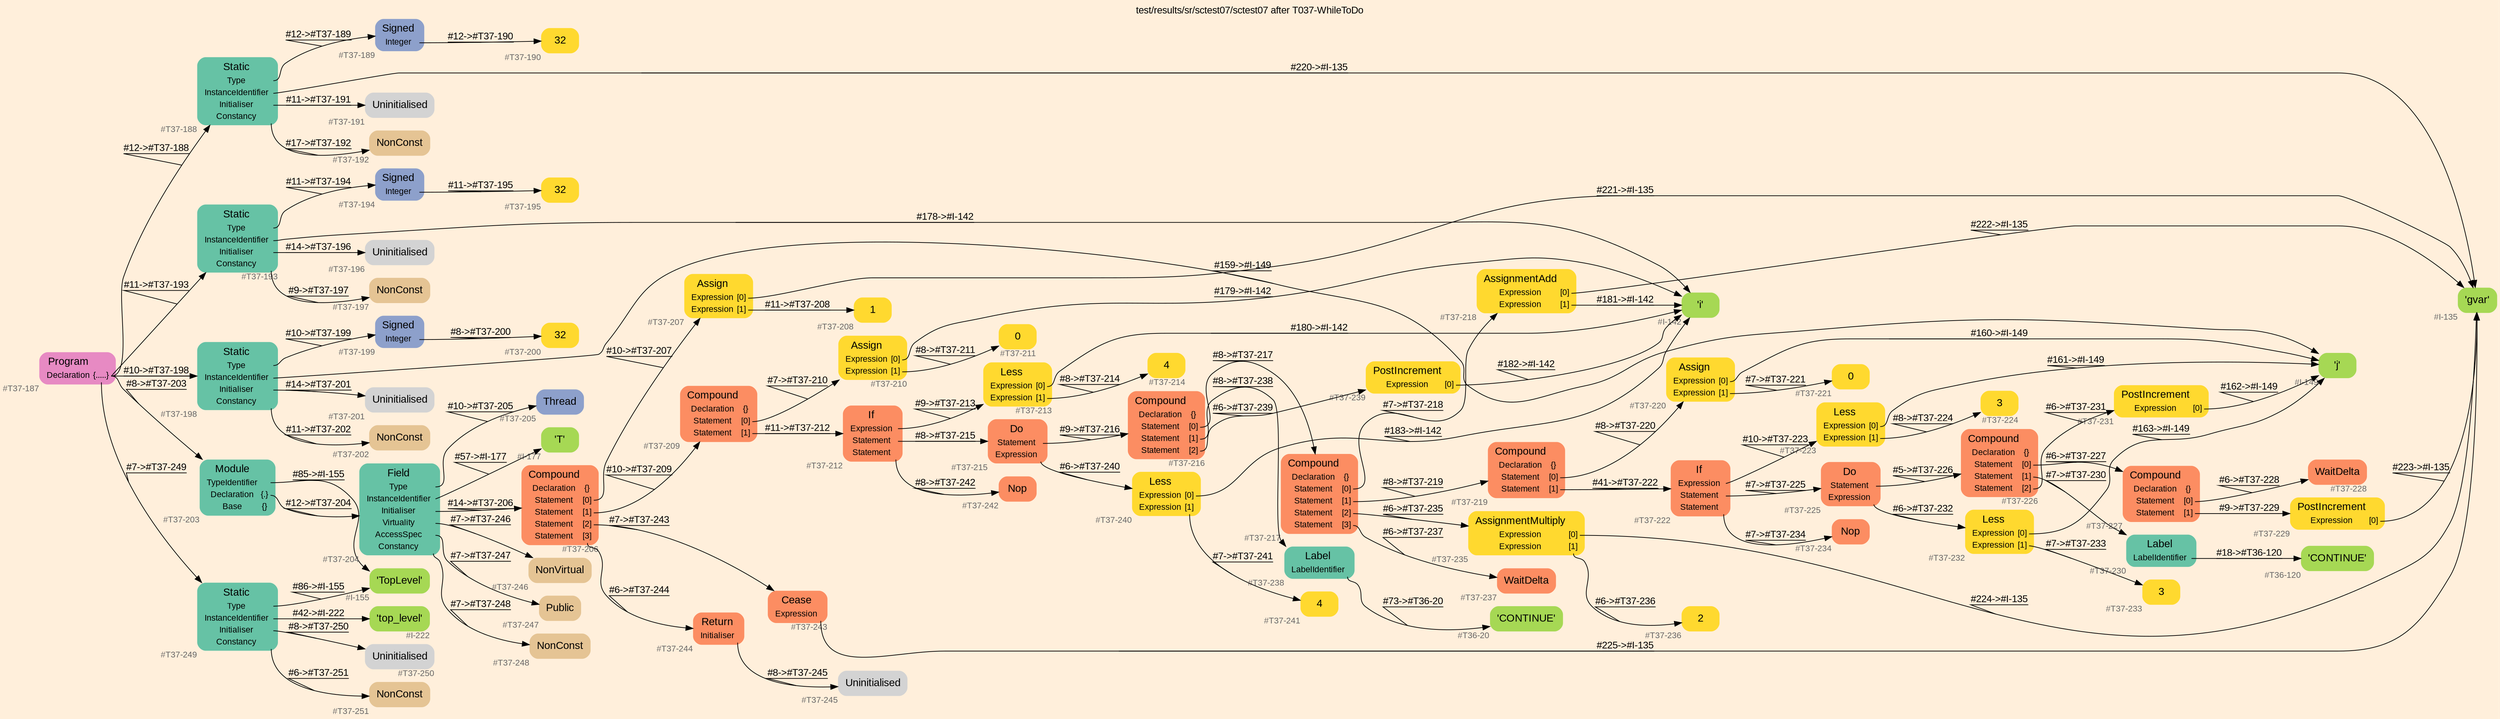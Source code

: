 digraph "test/results/sr/sctest07/sctest07 after T037-WhileToDo" {
label = "test/results/sr/sctest07/sctest07 after T037-WhileToDo"
labelloc = t
graph [
    rankdir = "LR"
    ranksep = 0.3
    bgcolor = antiquewhite1
    color = black
    fontcolor = black
    fontname = "Arial"
];
node [
    fontname = "Arial"
];
edge [
    fontname = "Arial"
];

// -------------------- node figure --------------------
// -------- block #T37-187 ----------
"#T37-187" [
    fillcolor = "/set28/4"
    xlabel = "#T37-187"
    fontsize = "12"
    fontcolor = grey40
    shape = "plaintext"
    label = <<TABLE BORDER="0" CELLBORDER="0" CELLSPACING="0">
     <TR><TD><FONT COLOR="black" POINT-SIZE="15">Program</FONT></TD></TR>
     <TR><TD><FONT COLOR="black" POINT-SIZE="12">Declaration</FONT></TD><TD PORT="port0"><FONT COLOR="black" POINT-SIZE="12">{.....}</FONT></TD></TR>
    </TABLE>>
    style = "rounded,filled"
];

// -------- block #T37-188 ----------
"#T37-188" [
    fillcolor = "/set28/1"
    xlabel = "#T37-188"
    fontsize = "12"
    fontcolor = grey40
    shape = "plaintext"
    label = <<TABLE BORDER="0" CELLBORDER="0" CELLSPACING="0">
     <TR><TD><FONT COLOR="black" POINT-SIZE="15">Static</FONT></TD></TR>
     <TR><TD><FONT COLOR="black" POINT-SIZE="12">Type</FONT></TD><TD PORT="port0"></TD></TR>
     <TR><TD><FONT COLOR="black" POINT-SIZE="12">InstanceIdentifier</FONT></TD><TD PORT="port1"></TD></TR>
     <TR><TD><FONT COLOR="black" POINT-SIZE="12">Initialiser</FONT></TD><TD PORT="port2"></TD></TR>
     <TR><TD><FONT COLOR="black" POINT-SIZE="12">Constancy</FONT></TD><TD PORT="port3"></TD></TR>
    </TABLE>>
    style = "rounded,filled"
];

// -------- block #T37-189 ----------
"#T37-189" [
    fillcolor = "/set28/3"
    xlabel = "#T37-189"
    fontsize = "12"
    fontcolor = grey40
    shape = "plaintext"
    label = <<TABLE BORDER="0" CELLBORDER="0" CELLSPACING="0">
     <TR><TD><FONT COLOR="black" POINT-SIZE="15">Signed</FONT></TD></TR>
     <TR><TD><FONT COLOR="black" POINT-SIZE="12">Integer</FONT></TD><TD PORT="port0"></TD></TR>
    </TABLE>>
    style = "rounded,filled"
];

// -------- block #T37-190 ----------
"#T37-190" [
    fillcolor = "/set28/6"
    xlabel = "#T37-190"
    fontsize = "12"
    fontcolor = grey40
    shape = "plaintext"
    label = <<TABLE BORDER="0" CELLBORDER="0" CELLSPACING="0">
     <TR><TD><FONT COLOR="black" POINT-SIZE="15">32</FONT></TD></TR>
    </TABLE>>
    style = "rounded,filled"
];

// -------- block #I-135 ----------
"#I-135" [
    fillcolor = "/set28/5"
    xlabel = "#I-135"
    fontsize = "12"
    fontcolor = grey40
    shape = "plaintext"
    label = <<TABLE BORDER="0" CELLBORDER="0" CELLSPACING="0">
     <TR><TD><FONT COLOR="black" POINT-SIZE="15">'gvar'</FONT></TD></TR>
    </TABLE>>
    style = "rounded,filled"
];

// -------- block #T37-191 ----------
"#T37-191" [
    xlabel = "#T37-191"
    fontsize = "12"
    fontcolor = grey40
    shape = "plaintext"
    label = <<TABLE BORDER="0" CELLBORDER="0" CELLSPACING="0">
     <TR><TD><FONT COLOR="black" POINT-SIZE="15">Uninitialised</FONT></TD></TR>
    </TABLE>>
    style = "rounded,filled"
];

// -------- block #T37-192 ----------
"#T37-192" [
    fillcolor = "/set28/7"
    xlabel = "#T37-192"
    fontsize = "12"
    fontcolor = grey40
    shape = "plaintext"
    label = <<TABLE BORDER="0" CELLBORDER="0" CELLSPACING="0">
     <TR><TD><FONT COLOR="black" POINT-SIZE="15">NonConst</FONT></TD></TR>
    </TABLE>>
    style = "rounded,filled"
];

// -------- block #T37-193 ----------
"#T37-193" [
    fillcolor = "/set28/1"
    xlabel = "#T37-193"
    fontsize = "12"
    fontcolor = grey40
    shape = "plaintext"
    label = <<TABLE BORDER="0" CELLBORDER="0" CELLSPACING="0">
     <TR><TD><FONT COLOR="black" POINT-SIZE="15">Static</FONT></TD></TR>
     <TR><TD><FONT COLOR="black" POINT-SIZE="12">Type</FONT></TD><TD PORT="port0"></TD></TR>
     <TR><TD><FONT COLOR="black" POINT-SIZE="12">InstanceIdentifier</FONT></TD><TD PORT="port1"></TD></TR>
     <TR><TD><FONT COLOR="black" POINT-SIZE="12">Initialiser</FONT></TD><TD PORT="port2"></TD></TR>
     <TR><TD><FONT COLOR="black" POINT-SIZE="12">Constancy</FONT></TD><TD PORT="port3"></TD></TR>
    </TABLE>>
    style = "rounded,filled"
];

// -------- block #T37-194 ----------
"#T37-194" [
    fillcolor = "/set28/3"
    xlabel = "#T37-194"
    fontsize = "12"
    fontcolor = grey40
    shape = "plaintext"
    label = <<TABLE BORDER="0" CELLBORDER="0" CELLSPACING="0">
     <TR><TD><FONT COLOR="black" POINT-SIZE="15">Signed</FONT></TD></TR>
     <TR><TD><FONT COLOR="black" POINT-SIZE="12">Integer</FONT></TD><TD PORT="port0"></TD></TR>
    </TABLE>>
    style = "rounded,filled"
];

// -------- block #T37-195 ----------
"#T37-195" [
    fillcolor = "/set28/6"
    xlabel = "#T37-195"
    fontsize = "12"
    fontcolor = grey40
    shape = "plaintext"
    label = <<TABLE BORDER="0" CELLBORDER="0" CELLSPACING="0">
     <TR><TD><FONT COLOR="black" POINT-SIZE="15">32</FONT></TD></TR>
    </TABLE>>
    style = "rounded,filled"
];

// -------- block #I-142 ----------
"#I-142" [
    fillcolor = "/set28/5"
    xlabel = "#I-142"
    fontsize = "12"
    fontcolor = grey40
    shape = "plaintext"
    label = <<TABLE BORDER="0" CELLBORDER="0" CELLSPACING="0">
     <TR><TD><FONT COLOR="black" POINT-SIZE="15">'i'</FONT></TD></TR>
    </TABLE>>
    style = "rounded,filled"
];

// -------- block #T37-196 ----------
"#T37-196" [
    xlabel = "#T37-196"
    fontsize = "12"
    fontcolor = grey40
    shape = "plaintext"
    label = <<TABLE BORDER="0" CELLBORDER="0" CELLSPACING="0">
     <TR><TD><FONT COLOR="black" POINT-SIZE="15">Uninitialised</FONT></TD></TR>
    </TABLE>>
    style = "rounded,filled"
];

// -------- block #T37-197 ----------
"#T37-197" [
    fillcolor = "/set28/7"
    xlabel = "#T37-197"
    fontsize = "12"
    fontcolor = grey40
    shape = "plaintext"
    label = <<TABLE BORDER="0" CELLBORDER="0" CELLSPACING="0">
     <TR><TD><FONT COLOR="black" POINT-SIZE="15">NonConst</FONT></TD></TR>
    </TABLE>>
    style = "rounded,filled"
];

// -------- block #T37-198 ----------
"#T37-198" [
    fillcolor = "/set28/1"
    xlabel = "#T37-198"
    fontsize = "12"
    fontcolor = grey40
    shape = "plaintext"
    label = <<TABLE BORDER="0" CELLBORDER="0" CELLSPACING="0">
     <TR><TD><FONT COLOR="black" POINT-SIZE="15">Static</FONT></TD></TR>
     <TR><TD><FONT COLOR="black" POINT-SIZE="12">Type</FONT></TD><TD PORT="port0"></TD></TR>
     <TR><TD><FONT COLOR="black" POINT-SIZE="12">InstanceIdentifier</FONT></TD><TD PORT="port1"></TD></TR>
     <TR><TD><FONT COLOR="black" POINT-SIZE="12">Initialiser</FONT></TD><TD PORT="port2"></TD></TR>
     <TR><TD><FONT COLOR="black" POINT-SIZE="12">Constancy</FONT></TD><TD PORT="port3"></TD></TR>
    </TABLE>>
    style = "rounded,filled"
];

// -------- block #T37-199 ----------
"#T37-199" [
    fillcolor = "/set28/3"
    xlabel = "#T37-199"
    fontsize = "12"
    fontcolor = grey40
    shape = "plaintext"
    label = <<TABLE BORDER="0" CELLBORDER="0" CELLSPACING="0">
     <TR><TD><FONT COLOR="black" POINT-SIZE="15">Signed</FONT></TD></TR>
     <TR><TD><FONT COLOR="black" POINT-SIZE="12">Integer</FONT></TD><TD PORT="port0"></TD></TR>
    </TABLE>>
    style = "rounded,filled"
];

// -------- block #T37-200 ----------
"#T37-200" [
    fillcolor = "/set28/6"
    xlabel = "#T37-200"
    fontsize = "12"
    fontcolor = grey40
    shape = "plaintext"
    label = <<TABLE BORDER="0" CELLBORDER="0" CELLSPACING="0">
     <TR><TD><FONT COLOR="black" POINT-SIZE="15">32</FONT></TD></TR>
    </TABLE>>
    style = "rounded,filled"
];

// -------- block #I-149 ----------
"#I-149" [
    fillcolor = "/set28/5"
    xlabel = "#I-149"
    fontsize = "12"
    fontcolor = grey40
    shape = "plaintext"
    label = <<TABLE BORDER="0" CELLBORDER="0" CELLSPACING="0">
     <TR><TD><FONT COLOR="black" POINT-SIZE="15">'j'</FONT></TD></TR>
    </TABLE>>
    style = "rounded,filled"
];

// -------- block #T37-201 ----------
"#T37-201" [
    xlabel = "#T37-201"
    fontsize = "12"
    fontcolor = grey40
    shape = "plaintext"
    label = <<TABLE BORDER="0" CELLBORDER="0" CELLSPACING="0">
     <TR><TD><FONT COLOR="black" POINT-SIZE="15">Uninitialised</FONT></TD></TR>
    </TABLE>>
    style = "rounded,filled"
];

// -------- block #T37-202 ----------
"#T37-202" [
    fillcolor = "/set28/7"
    xlabel = "#T37-202"
    fontsize = "12"
    fontcolor = grey40
    shape = "plaintext"
    label = <<TABLE BORDER="0" CELLBORDER="0" CELLSPACING="0">
     <TR><TD><FONT COLOR="black" POINT-SIZE="15">NonConst</FONT></TD></TR>
    </TABLE>>
    style = "rounded,filled"
];

// -------- block #T37-203 ----------
"#T37-203" [
    fillcolor = "/set28/1"
    xlabel = "#T37-203"
    fontsize = "12"
    fontcolor = grey40
    shape = "plaintext"
    label = <<TABLE BORDER="0" CELLBORDER="0" CELLSPACING="0">
     <TR><TD><FONT COLOR="black" POINT-SIZE="15">Module</FONT></TD></TR>
     <TR><TD><FONT COLOR="black" POINT-SIZE="12">TypeIdentifier</FONT></TD><TD PORT="port0"></TD></TR>
     <TR><TD><FONT COLOR="black" POINT-SIZE="12">Declaration</FONT></TD><TD PORT="port1"><FONT COLOR="black" POINT-SIZE="12">{.}</FONT></TD></TR>
     <TR><TD><FONT COLOR="black" POINT-SIZE="12">Base</FONT></TD><TD PORT="port2"><FONT COLOR="black" POINT-SIZE="12">{}</FONT></TD></TR>
    </TABLE>>
    style = "rounded,filled"
];

// -------- block #I-155 ----------
"#I-155" [
    fillcolor = "/set28/5"
    xlabel = "#I-155"
    fontsize = "12"
    fontcolor = grey40
    shape = "plaintext"
    label = <<TABLE BORDER="0" CELLBORDER="0" CELLSPACING="0">
     <TR><TD><FONT COLOR="black" POINT-SIZE="15">'TopLevel'</FONT></TD></TR>
    </TABLE>>
    style = "rounded,filled"
];

// -------- block #T37-204 ----------
"#T37-204" [
    fillcolor = "/set28/1"
    xlabel = "#T37-204"
    fontsize = "12"
    fontcolor = grey40
    shape = "plaintext"
    label = <<TABLE BORDER="0" CELLBORDER="0" CELLSPACING="0">
     <TR><TD><FONT COLOR="black" POINT-SIZE="15">Field</FONT></TD></TR>
     <TR><TD><FONT COLOR="black" POINT-SIZE="12">Type</FONT></TD><TD PORT="port0"></TD></TR>
     <TR><TD><FONT COLOR="black" POINT-SIZE="12">InstanceIdentifier</FONT></TD><TD PORT="port1"></TD></TR>
     <TR><TD><FONT COLOR="black" POINT-SIZE="12">Initialiser</FONT></TD><TD PORT="port2"></TD></TR>
     <TR><TD><FONT COLOR="black" POINT-SIZE="12">Virtuality</FONT></TD><TD PORT="port3"></TD></TR>
     <TR><TD><FONT COLOR="black" POINT-SIZE="12">AccessSpec</FONT></TD><TD PORT="port4"></TD></TR>
     <TR><TD><FONT COLOR="black" POINT-SIZE="12">Constancy</FONT></TD><TD PORT="port5"></TD></TR>
    </TABLE>>
    style = "rounded,filled"
];

// -------- block #T37-205 ----------
"#T37-205" [
    fillcolor = "/set28/3"
    xlabel = "#T37-205"
    fontsize = "12"
    fontcolor = grey40
    shape = "plaintext"
    label = <<TABLE BORDER="0" CELLBORDER="0" CELLSPACING="0">
     <TR><TD><FONT COLOR="black" POINT-SIZE="15">Thread</FONT></TD></TR>
    </TABLE>>
    style = "rounded,filled"
];

// -------- block #I-177 ----------
"#I-177" [
    fillcolor = "/set28/5"
    xlabel = "#I-177"
    fontsize = "12"
    fontcolor = grey40
    shape = "plaintext"
    label = <<TABLE BORDER="0" CELLBORDER="0" CELLSPACING="0">
     <TR><TD><FONT COLOR="black" POINT-SIZE="15">'T'</FONT></TD></TR>
    </TABLE>>
    style = "rounded,filled"
];

// -------- block #T37-206 ----------
"#T37-206" [
    fillcolor = "/set28/2"
    xlabel = "#T37-206"
    fontsize = "12"
    fontcolor = grey40
    shape = "plaintext"
    label = <<TABLE BORDER="0" CELLBORDER="0" CELLSPACING="0">
     <TR><TD><FONT COLOR="black" POINT-SIZE="15">Compound</FONT></TD></TR>
     <TR><TD><FONT COLOR="black" POINT-SIZE="12">Declaration</FONT></TD><TD PORT="port0"><FONT COLOR="black" POINT-SIZE="12">{}</FONT></TD></TR>
     <TR><TD><FONT COLOR="black" POINT-SIZE="12">Statement</FONT></TD><TD PORT="port1"><FONT COLOR="black" POINT-SIZE="12">[0]</FONT></TD></TR>
     <TR><TD><FONT COLOR="black" POINT-SIZE="12">Statement</FONT></TD><TD PORT="port2"><FONT COLOR="black" POINT-SIZE="12">[1]</FONT></TD></TR>
     <TR><TD><FONT COLOR="black" POINT-SIZE="12">Statement</FONT></TD><TD PORT="port3"><FONT COLOR="black" POINT-SIZE="12">[2]</FONT></TD></TR>
     <TR><TD><FONT COLOR="black" POINT-SIZE="12">Statement</FONT></TD><TD PORT="port4"><FONT COLOR="black" POINT-SIZE="12">[3]</FONT></TD></TR>
    </TABLE>>
    style = "rounded,filled"
];

// -------- block #T37-207 ----------
"#T37-207" [
    fillcolor = "/set28/6"
    xlabel = "#T37-207"
    fontsize = "12"
    fontcolor = grey40
    shape = "plaintext"
    label = <<TABLE BORDER="0" CELLBORDER="0" CELLSPACING="0">
     <TR><TD><FONT COLOR="black" POINT-SIZE="15">Assign</FONT></TD></TR>
     <TR><TD><FONT COLOR="black" POINT-SIZE="12">Expression</FONT></TD><TD PORT="port0"><FONT COLOR="black" POINT-SIZE="12">[0]</FONT></TD></TR>
     <TR><TD><FONT COLOR="black" POINT-SIZE="12">Expression</FONT></TD><TD PORT="port1"><FONT COLOR="black" POINT-SIZE="12">[1]</FONT></TD></TR>
    </TABLE>>
    style = "rounded,filled"
];

// -------- block #T37-208 ----------
"#T37-208" [
    fillcolor = "/set28/6"
    xlabel = "#T37-208"
    fontsize = "12"
    fontcolor = grey40
    shape = "plaintext"
    label = <<TABLE BORDER="0" CELLBORDER="0" CELLSPACING="0">
     <TR><TD><FONT COLOR="black" POINT-SIZE="15">1</FONT></TD></TR>
    </TABLE>>
    style = "rounded,filled"
];

// -------- block #T37-209 ----------
"#T37-209" [
    fillcolor = "/set28/2"
    xlabel = "#T37-209"
    fontsize = "12"
    fontcolor = grey40
    shape = "plaintext"
    label = <<TABLE BORDER="0" CELLBORDER="0" CELLSPACING="0">
     <TR><TD><FONT COLOR="black" POINT-SIZE="15">Compound</FONT></TD></TR>
     <TR><TD><FONT COLOR="black" POINT-SIZE="12">Declaration</FONT></TD><TD PORT="port0"><FONT COLOR="black" POINT-SIZE="12">{}</FONT></TD></TR>
     <TR><TD><FONT COLOR="black" POINT-SIZE="12">Statement</FONT></TD><TD PORT="port1"><FONT COLOR="black" POINT-SIZE="12">[0]</FONT></TD></TR>
     <TR><TD><FONT COLOR="black" POINT-SIZE="12">Statement</FONT></TD><TD PORT="port2"><FONT COLOR="black" POINT-SIZE="12">[1]</FONT></TD></TR>
    </TABLE>>
    style = "rounded,filled"
];

// -------- block #T37-210 ----------
"#T37-210" [
    fillcolor = "/set28/6"
    xlabel = "#T37-210"
    fontsize = "12"
    fontcolor = grey40
    shape = "plaintext"
    label = <<TABLE BORDER="0" CELLBORDER="0" CELLSPACING="0">
     <TR><TD><FONT COLOR="black" POINT-SIZE="15">Assign</FONT></TD></TR>
     <TR><TD><FONT COLOR="black" POINT-SIZE="12">Expression</FONT></TD><TD PORT="port0"><FONT COLOR="black" POINT-SIZE="12">[0]</FONT></TD></TR>
     <TR><TD><FONT COLOR="black" POINT-SIZE="12">Expression</FONT></TD><TD PORT="port1"><FONT COLOR="black" POINT-SIZE="12">[1]</FONT></TD></TR>
    </TABLE>>
    style = "rounded,filled"
];

// -------- block #T37-211 ----------
"#T37-211" [
    fillcolor = "/set28/6"
    xlabel = "#T37-211"
    fontsize = "12"
    fontcolor = grey40
    shape = "plaintext"
    label = <<TABLE BORDER="0" CELLBORDER="0" CELLSPACING="0">
     <TR><TD><FONT COLOR="black" POINT-SIZE="15">0</FONT></TD></TR>
    </TABLE>>
    style = "rounded,filled"
];

// -------- block #T37-212 ----------
"#T37-212" [
    fillcolor = "/set28/2"
    xlabel = "#T37-212"
    fontsize = "12"
    fontcolor = grey40
    shape = "plaintext"
    label = <<TABLE BORDER="0" CELLBORDER="0" CELLSPACING="0">
     <TR><TD><FONT COLOR="black" POINT-SIZE="15">If</FONT></TD></TR>
     <TR><TD><FONT COLOR="black" POINT-SIZE="12">Expression</FONT></TD><TD PORT="port0"></TD></TR>
     <TR><TD><FONT COLOR="black" POINT-SIZE="12">Statement</FONT></TD><TD PORT="port1"></TD></TR>
     <TR><TD><FONT COLOR="black" POINT-SIZE="12">Statement</FONT></TD><TD PORT="port2"></TD></TR>
    </TABLE>>
    style = "rounded,filled"
];

// -------- block #T37-213 ----------
"#T37-213" [
    fillcolor = "/set28/6"
    xlabel = "#T37-213"
    fontsize = "12"
    fontcolor = grey40
    shape = "plaintext"
    label = <<TABLE BORDER="0" CELLBORDER="0" CELLSPACING="0">
     <TR><TD><FONT COLOR="black" POINT-SIZE="15">Less</FONT></TD></TR>
     <TR><TD><FONT COLOR="black" POINT-SIZE="12">Expression</FONT></TD><TD PORT="port0"><FONT COLOR="black" POINT-SIZE="12">[0]</FONT></TD></TR>
     <TR><TD><FONT COLOR="black" POINT-SIZE="12">Expression</FONT></TD><TD PORT="port1"><FONT COLOR="black" POINT-SIZE="12">[1]</FONT></TD></TR>
    </TABLE>>
    style = "rounded,filled"
];

// -------- block #T37-214 ----------
"#T37-214" [
    fillcolor = "/set28/6"
    xlabel = "#T37-214"
    fontsize = "12"
    fontcolor = grey40
    shape = "plaintext"
    label = <<TABLE BORDER="0" CELLBORDER="0" CELLSPACING="0">
     <TR><TD><FONT COLOR="black" POINT-SIZE="15">4</FONT></TD></TR>
    </TABLE>>
    style = "rounded,filled"
];

// -------- block #T37-215 ----------
"#T37-215" [
    fillcolor = "/set28/2"
    xlabel = "#T37-215"
    fontsize = "12"
    fontcolor = grey40
    shape = "plaintext"
    label = <<TABLE BORDER="0" CELLBORDER="0" CELLSPACING="0">
     <TR><TD><FONT COLOR="black" POINT-SIZE="15">Do</FONT></TD></TR>
     <TR><TD><FONT COLOR="black" POINT-SIZE="12">Statement</FONT></TD><TD PORT="port0"></TD></TR>
     <TR><TD><FONT COLOR="black" POINT-SIZE="12">Expression</FONT></TD><TD PORT="port1"></TD></TR>
    </TABLE>>
    style = "rounded,filled"
];

// -------- block #T37-216 ----------
"#T37-216" [
    fillcolor = "/set28/2"
    xlabel = "#T37-216"
    fontsize = "12"
    fontcolor = grey40
    shape = "plaintext"
    label = <<TABLE BORDER="0" CELLBORDER="0" CELLSPACING="0">
     <TR><TD><FONT COLOR="black" POINT-SIZE="15">Compound</FONT></TD></TR>
     <TR><TD><FONT COLOR="black" POINT-SIZE="12">Declaration</FONT></TD><TD PORT="port0"><FONT COLOR="black" POINT-SIZE="12">{}</FONT></TD></TR>
     <TR><TD><FONT COLOR="black" POINT-SIZE="12">Statement</FONT></TD><TD PORT="port1"><FONT COLOR="black" POINT-SIZE="12">[0]</FONT></TD></TR>
     <TR><TD><FONT COLOR="black" POINT-SIZE="12">Statement</FONT></TD><TD PORT="port2"><FONT COLOR="black" POINT-SIZE="12">[1]</FONT></TD></TR>
     <TR><TD><FONT COLOR="black" POINT-SIZE="12">Statement</FONT></TD><TD PORT="port3"><FONT COLOR="black" POINT-SIZE="12">[2]</FONT></TD></TR>
    </TABLE>>
    style = "rounded,filled"
];

// -------- block #T37-217 ----------
"#T37-217" [
    fillcolor = "/set28/2"
    xlabel = "#T37-217"
    fontsize = "12"
    fontcolor = grey40
    shape = "plaintext"
    label = <<TABLE BORDER="0" CELLBORDER="0" CELLSPACING="0">
     <TR><TD><FONT COLOR="black" POINT-SIZE="15">Compound</FONT></TD></TR>
     <TR><TD><FONT COLOR="black" POINT-SIZE="12">Declaration</FONT></TD><TD PORT="port0"><FONT COLOR="black" POINT-SIZE="12">{}</FONT></TD></TR>
     <TR><TD><FONT COLOR="black" POINT-SIZE="12">Statement</FONT></TD><TD PORT="port1"><FONT COLOR="black" POINT-SIZE="12">[0]</FONT></TD></TR>
     <TR><TD><FONT COLOR="black" POINT-SIZE="12">Statement</FONT></TD><TD PORT="port2"><FONT COLOR="black" POINT-SIZE="12">[1]</FONT></TD></TR>
     <TR><TD><FONT COLOR="black" POINT-SIZE="12">Statement</FONT></TD><TD PORT="port3"><FONT COLOR="black" POINT-SIZE="12">[2]</FONT></TD></TR>
     <TR><TD><FONT COLOR="black" POINT-SIZE="12">Statement</FONT></TD><TD PORT="port4"><FONT COLOR="black" POINT-SIZE="12">[3]</FONT></TD></TR>
    </TABLE>>
    style = "rounded,filled"
];

// -------- block #T37-218 ----------
"#T37-218" [
    fillcolor = "/set28/6"
    xlabel = "#T37-218"
    fontsize = "12"
    fontcolor = grey40
    shape = "plaintext"
    label = <<TABLE BORDER="0" CELLBORDER="0" CELLSPACING="0">
     <TR><TD><FONT COLOR="black" POINT-SIZE="15">AssignmentAdd</FONT></TD></TR>
     <TR><TD><FONT COLOR="black" POINT-SIZE="12">Expression</FONT></TD><TD PORT="port0"><FONT COLOR="black" POINT-SIZE="12">[0]</FONT></TD></TR>
     <TR><TD><FONT COLOR="black" POINT-SIZE="12">Expression</FONT></TD><TD PORT="port1"><FONT COLOR="black" POINT-SIZE="12">[1]</FONT></TD></TR>
    </TABLE>>
    style = "rounded,filled"
];

// -------- block #T37-219 ----------
"#T37-219" [
    fillcolor = "/set28/2"
    xlabel = "#T37-219"
    fontsize = "12"
    fontcolor = grey40
    shape = "plaintext"
    label = <<TABLE BORDER="0" CELLBORDER="0" CELLSPACING="0">
     <TR><TD><FONT COLOR="black" POINT-SIZE="15">Compound</FONT></TD></TR>
     <TR><TD><FONT COLOR="black" POINT-SIZE="12">Declaration</FONT></TD><TD PORT="port0"><FONT COLOR="black" POINT-SIZE="12">{}</FONT></TD></TR>
     <TR><TD><FONT COLOR="black" POINT-SIZE="12">Statement</FONT></TD><TD PORT="port1"><FONT COLOR="black" POINT-SIZE="12">[0]</FONT></TD></TR>
     <TR><TD><FONT COLOR="black" POINT-SIZE="12">Statement</FONT></TD><TD PORT="port2"><FONT COLOR="black" POINT-SIZE="12">[1]</FONT></TD></TR>
    </TABLE>>
    style = "rounded,filled"
];

// -------- block #T37-220 ----------
"#T37-220" [
    fillcolor = "/set28/6"
    xlabel = "#T37-220"
    fontsize = "12"
    fontcolor = grey40
    shape = "plaintext"
    label = <<TABLE BORDER="0" CELLBORDER="0" CELLSPACING="0">
     <TR><TD><FONT COLOR="black" POINT-SIZE="15">Assign</FONT></TD></TR>
     <TR><TD><FONT COLOR="black" POINT-SIZE="12">Expression</FONT></TD><TD PORT="port0"><FONT COLOR="black" POINT-SIZE="12">[0]</FONT></TD></TR>
     <TR><TD><FONT COLOR="black" POINT-SIZE="12">Expression</FONT></TD><TD PORT="port1"><FONT COLOR="black" POINT-SIZE="12">[1]</FONT></TD></TR>
    </TABLE>>
    style = "rounded,filled"
];

// -------- block #T37-221 ----------
"#T37-221" [
    fillcolor = "/set28/6"
    xlabel = "#T37-221"
    fontsize = "12"
    fontcolor = grey40
    shape = "plaintext"
    label = <<TABLE BORDER="0" CELLBORDER="0" CELLSPACING="0">
     <TR><TD><FONT COLOR="black" POINT-SIZE="15">0</FONT></TD></TR>
    </TABLE>>
    style = "rounded,filled"
];

// -------- block #T37-222 ----------
"#T37-222" [
    fillcolor = "/set28/2"
    xlabel = "#T37-222"
    fontsize = "12"
    fontcolor = grey40
    shape = "plaintext"
    label = <<TABLE BORDER="0" CELLBORDER="0" CELLSPACING="0">
     <TR><TD><FONT COLOR="black" POINT-SIZE="15">If</FONT></TD></TR>
     <TR><TD><FONT COLOR="black" POINT-SIZE="12">Expression</FONT></TD><TD PORT="port0"></TD></TR>
     <TR><TD><FONT COLOR="black" POINT-SIZE="12">Statement</FONT></TD><TD PORT="port1"></TD></TR>
     <TR><TD><FONT COLOR="black" POINT-SIZE="12">Statement</FONT></TD><TD PORT="port2"></TD></TR>
    </TABLE>>
    style = "rounded,filled"
];

// -------- block #T37-223 ----------
"#T37-223" [
    fillcolor = "/set28/6"
    xlabel = "#T37-223"
    fontsize = "12"
    fontcolor = grey40
    shape = "plaintext"
    label = <<TABLE BORDER="0" CELLBORDER="0" CELLSPACING="0">
     <TR><TD><FONT COLOR="black" POINT-SIZE="15">Less</FONT></TD></TR>
     <TR><TD><FONT COLOR="black" POINT-SIZE="12">Expression</FONT></TD><TD PORT="port0"><FONT COLOR="black" POINT-SIZE="12">[0]</FONT></TD></TR>
     <TR><TD><FONT COLOR="black" POINT-SIZE="12">Expression</FONT></TD><TD PORT="port1"><FONT COLOR="black" POINT-SIZE="12">[1]</FONT></TD></TR>
    </TABLE>>
    style = "rounded,filled"
];

// -------- block #T37-224 ----------
"#T37-224" [
    fillcolor = "/set28/6"
    xlabel = "#T37-224"
    fontsize = "12"
    fontcolor = grey40
    shape = "plaintext"
    label = <<TABLE BORDER="0" CELLBORDER="0" CELLSPACING="0">
     <TR><TD><FONT COLOR="black" POINT-SIZE="15">3</FONT></TD></TR>
    </TABLE>>
    style = "rounded,filled"
];

// -------- block #T37-225 ----------
"#T37-225" [
    fillcolor = "/set28/2"
    xlabel = "#T37-225"
    fontsize = "12"
    fontcolor = grey40
    shape = "plaintext"
    label = <<TABLE BORDER="0" CELLBORDER="0" CELLSPACING="0">
     <TR><TD><FONT COLOR="black" POINT-SIZE="15">Do</FONT></TD></TR>
     <TR><TD><FONT COLOR="black" POINT-SIZE="12">Statement</FONT></TD><TD PORT="port0"></TD></TR>
     <TR><TD><FONT COLOR="black" POINT-SIZE="12">Expression</FONT></TD><TD PORT="port1"></TD></TR>
    </TABLE>>
    style = "rounded,filled"
];

// -------- block #T37-226 ----------
"#T37-226" [
    fillcolor = "/set28/2"
    xlabel = "#T37-226"
    fontsize = "12"
    fontcolor = grey40
    shape = "plaintext"
    label = <<TABLE BORDER="0" CELLBORDER="0" CELLSPACING="0">
     <TR><TD><FONT COLOR="black" POINT-SIZE="15">Compound</FONT></TD></TR>
     <TR><TD><FONT COLOR="black" POINT-SIZE="12">Declaration</FONT></TD><TD PORT="port0"><FONT COLOR="black" POINT-SIZE="12">{}</FONT></TD></TR>
     <TR><TD><FONT COLOR="black" POINT-SIZE="12">Statement</FONT></TD><TD PORT="port1"><FONT COLOR="black" POINT-SIZE="12">[0]</FONT></TD></TR>
     <TR><TD><FONT COLOR="black" POINT-SIZE="12">Statement</FONT></TD><TD PORT="port2"><FONT COLOR="black" POINT-SIZE="12">[1]</FONT></TD></TR>
     <TR><TD><FONT COLOR="black" POINT-SIZE="12">Statement</FONT></TD><TD PORT="port3"><FONT COLOR="black" POINT-SIZE="12">[2]</FONT></TD></TR>
    </TABLE>>
    style = "rounded,filled"
];

// -------- block #T37-227 ----------
"#T37-227" [
    fillcolor = "/set28/2"
    xlabel = "#T37-227"
    fontsize = "12"
    fontcolor = grey40
    shape = "plaintext"
    label = <<TABLE BORDER="0" CELLBORDER="0" CELLSPACING="0">
     <TR><TD><FONT COLOR="black" POINT-SIZE="15">Compound</FONT></TD></TR>
     <TR><TD><FONT COLOR="black" POINT-SIZE="12">Declaration</FONT></TD><TD PORT="port0"><FONT COLOR="black" POINT-SIZE="12">{}</FONT></TD></TR>
     <TR><TD><FONT COLOR="black" POINT-SIZE="12">Statement</FONT></TD><TD PORT="port1"><FONT COLOR="black" POINT-SIZE="12">[0]</FONT></TD></TR>
     <TR><TD><FONT COLOR="black" POINT-SIZE="12">Statement</FONT></TD><TD PORT="port2"><FONT COLOR="black" POINT-SIZE="12">[1]</FONT></TD></TR>
    </TABLE>>
    style = "rounded,filled"
];

// -------- block #T37-228 ----------
"#T37-228" [
    fillcolor = "/set28/2"
    xlabel = "#T37-228"
    fontsize = "12"
    fontcolor = grey40
    shape = "plaintext"
    label = <<TABLE BORDER="0" CELLBORDER="0" CELLSPACING="0">
     <TR><TD><FONT COLOR="black" POINT-SIZE="15">WaitDelta</FONT></TD></TR>
    </TABLE>>
    style = "rounded,filled"
];

// -------- block #T37-229 ----------
"#T37-229" [
    fillcolor = "/set28/6"
    xlabel = "#T37-229"
    fontsize = "12"
    fontcolor = grey40
    shape = "plaintext"
    label = <<TABLE BORDER="0" CELLBORDER="0" CELLSPACING="0">
     <TR><TD><FONT COLOR="black" POINT-SIZE="15">PostIncrement</FONT></TD></TR>
     <TR><TD><FONT COLOR="black" POINT-SIZE="12">Expression</FONT></TD><TD PORT="port0"><FONT COLOR="black" POINT-SIZE="12">[0]</FONT></TD></TR>
    </TABLE>>
    style = "rounded,filled"
];

// -------- block #T37-230 ----------
"#T37-230" [
    fillcolor = "/set28/1"
    xlabel = "#T37-230"
    fontsize = "12"
    fontcolor = grey40
    shape = "plaintext"
    label = <<TABLE BORDER="0" CELLBORDER="0" CELLSPACING="0">
     <TR><TD><FONT COLOR="black" POINT-SIZE="15">Label</FONT></TD></TR>
     <TR><TD><FONT COLOR="black" POINT-SIZE="12">LabelIdentifier</FONT></TD><TD PORT="port0"></TD></TR>
    </TABLE>>
    style = "rounded,filled"
];

// -------- block #T36-120 ----------
"#T36-120" [
    fillcolor = "/set28/5"
    xlabel = "#T36-120"
    fontsize = "12"
    fontcolor = grey40
    shape = "plaintext"
    label = <<TABLE BORDER="0" CELLBORDER="0" CELLSPACING="0">
     <TR><TD><FONT COLOR="black" POINT-SIZE="15">'CONTINUE'</FONT></TD></TR>
    </TABLE>>
    style = "rounded,filled"
];

// -------- block #T37-231 ----------
"#T37-231" [
    fillcolor = "/set28/6"
    xlabel = "#T37-231"
    fontsize = "12"
    fontcolor = grey40
    shape = "plaintext"
    label = <<TABLE BORDER="0" CELLBORDER="0" CELLSPACING="0">
     <TR><TD><FONT COLOR="black" POINT-SIZE="15">PostIncrement</FONT></TD></TR>
     <TR><TD><FONT COLOR="black" POINT-SIZE="12">Expression</FONT></TD><TD PORT="port0"><FONT COLOR="black" POINT-SIZE="12">[0]</FONT></TD></TR>
    </TABLE>>
    style = "rounded,filled"
];

// -------- block #T37-232 ----------
"#T37-232" [
    fillcolor = "/set28/6"
    xlabel = "#T37-232"
    fontsize = "12"
    fontcolor = grey40
    shape = "plaintext"
    label = <<TABLE BORDER="0" CELLBORDER="0" CELLSPACING="0">
     <TR><TD><FONT COLOR="black" POINT-SIZE="15">Less</FONT></TD></TR>
     <TR><TD><FONT COLOR="black" POINT-SIZE="12">Expression</FONT></TD><TD PORT="port0"><FONT COLOR="black" POINT-SIZE="12">[0]</FONT></TD></TR>
     <TR><TD><FONT COLOR="black" POINT-SIZE="12">Expression</FONT></TD><TD PORT="port1"><FONT COLOR="black" POINT-SIZE="12">[1]</FONT></TD></TR>
    </TABLE>>
    style = "rounded,filled"
];

// -------- block #T37-233 ----------
"#T37-233" [
    fillcolor = "/set28/6"
    xlabel = "#T37-233"
    fontsize = "12"
    fontcolor = grey40
    shape = "plaintext"
    label = <<TABLE BORDER="0" CELLBORDER="0" CELLSPACING="0">
     <TR><TD><FONT COLOR="black" POINT-SIZE="15">3</FONT></TD></TR>
    </TABLE>>
    style = "rounded,filled"
];

// -------- block #T37-234 ----------
"#T37-234" [
    fillcolor = "/set28/2"
    xlabel = "#T37-234"
    fontsize = "12"
    fontcolor = grey40
    shape = "plaintext"
    label = <<TABLE BORDER="0" CELLBORDER="0" CELLSPACING="0">
     <TR><TD><FONT COLOR="black" POINT-SIZE="15">Nop</FONT></TD></TR>
    </TABLE>>
    style = "rounded,filled"
];

// -------- block #T37-235 ----------
"#T37-235" [
    fillcolor = "/set28/6"
    xlabel = "#T37-235"
    fontsize = "12"
    fontcolor = grey40
    shape = "plaintext"
    label = <<TABLE BORDER="0" CELLBORDER="0" CELLSPACING="0">
     <TR><TD><FONT COLOR="black" POINT-SIZE="15">AssignmentMultiply</FONT></TD></TR>
     <TR><TD><FONT COLOR="black" POINT-SIZE="12">Expression</FONT></TD><TD PORT="port0"><FONT COLOR="black" POINT-SIZE="12">[0]</FONT></TD></TR>
     <TR><TD><FONT COLOR="black" POINT-SIZE="12">Expression</FONT></TD><TD PORT="port1"><FONT COLOR="black" POINT-SIZE="12">[1]</FONT></TD></TR>
    </TABLE>>
    style = "rounded,filled"
];

// -------- block #T37-236 ----------
"#T37-236" [
    fillcolor = "/set28/6"
    xlabel = "#T37-236"
    fontsize = "12"
    fontcolor = grey40
    shape = "plaintext"
    label = <<TABLE BORDER="0" CELLBORDER="0" CELLSPACING="0">
     <TR><TD><FONT COLOR="black" POINT-SIZE="15">2</FONT></TD></TR>
    </TABLE>>
    style = "rounded,filled"
];

// -------- block #T37-237 ----------
"#T37-237" [
    fillcolor = "/set28/2"
    xlabel = "#T37-237"
    fontsize = "12"
    fontcolor = grey40
    shape = "plaintext"
    label = <<TABLE BORDER="0" CELLBORDER="0" CELLSPACING="0">
     <TR><TD><FONT COLOR="black" POINT-SIZE="15">WaitDelta</FONT></TD></TR>
    </TABLE>>
    style = "rounded,filled"
];

// -------- block #T37-238 ----------
"#T37-238" [
    fillcolor = "/set28/1"
    xlabel = "#T37-238"
    fontsize = "12"
    fontcolor = grey40
    shape = "plaintext"
    label = <<TABLE BORDER="0" CELLBORDER="0" CELLSPACING="0">
     <TR><TD><FONT COLOR="black" POINT-SIZE="15">Label</FONT></TD></TR>
     <TR><TD><FONT COLOR="black" POINT-SIZE="12">LabelIdentifier</FONT></TD><TD PORT="port0"></TD></TR>
    </TABLE>>
    style = "rounded,filled"
];

// -------- block #T36-20 ----------
"#T36-20" [
    fillcolor = "/set28/5"
    xlabel = "#T36-20"
    fontsize = "12"
    fontcolor = grey40
    shape = "plaintext"
    label = <<TABLE BORDER="0" CELLBORDER="0" CELLSPACING="0">
     <TR><TD><FONT COLOR="black" POINT-SIZE="15">'CONTINUE'</FONT></TD></TR>
    </TABLE>>
    style = "rounded,filled"
];

// -------- block #T37-239 ----------
"#T37-239" [
    fillcolor = "/set28/6"
    xlabel = "#T37-239"
    fontsize = "12"
    fontcolor = grey40
    shape = "plaintext"
    label = <<TABLE BORDER="0" CELLBORDER="0" CELLSPACING="0">
     <TR><TD><FONT COLOR="black" POINT-SIZE="15">PostIncrement</FONT></TD></TR>
     <TR><TD><FONT COLOR="black" POINT-SIZE="12">Expression</FONT></TD><TD PORT="port0"><FONT COLOR="black" POINT-SIZE="12">[0]</FONT></TD></TR>
    </TABLE>>
    style = "rounded,filled"
];

// -------- block #T37-240 ----------
"#T37-240" [
    fillcolor = "/set28/6"
    xlabel = "#T37-240"
    fontsize = "12"
    fontcolor = grey40
    shape = "plaintext"
    label = <<TABLE BORDER="0" CELLBORDER="0" CELLSPACING="0">
     <TR><TD><FONT COLOR="black" POINT-SIZE="15">Less</FONT></TD></TR>
     <TR><TD><FONT COLOR="black" POINT-SIZE="12">Expression</FONT></TD><TD PORT="port0"><FONT COLOR="black" POINT-SIZE="12">[0]</FONT></TD></TR>
     <TR><TD><FONT COLOR="black" POINT-SIZE="12">Expression</FONT></TD><TD PORT="port1"><FONT COLOR="black" POINT-SIZE="12">[1]</FONT></TD></TR>
    </TABLE>>
    style = "rounded,filled"
];

// -------- block #T37-241 ----------
"#T37-241" [
    fillcolor = "/set28/6"
    xlabel = "#T37-241"
    fontsize = "12"
    fontcolor = grey40
    shape = "plaintext"
    label = <<TABLE BORDER="0" CELLBORDER="0" CELLSPACING="0">
     <TR><TD><FONT COLOR="black" POINT-SIZE="15">4</FONT></TD></TR>
    </TABLE>>
    style = "rounded,filled"
];

// -------- block #T37-242 ----------
"#T37-242" [
    fillcolor = "/set28/2"
    xlabel = "#T37-242"
    fontsize = "12"
    fontcolor = grey40
    shape = "plaintext"
    label = <<TABLE BORDER="0" CELLBORDER="0" CELLSPACING="0">
     <TR><TD><FONT COLOR="black" POINT-SIZE="15">Nop</FONT></TD></TR>
    </TABLE>>
    style = "rounded,filled"
];

// -------- block #T37-243 ----------
"#T37-243" [
    fillcolor = "/set28/2"
    xlabel = "#T37-243"
    fontsize = "12"
    fontcolor = grey40
    shape = "plaintext"
    label = <<TABLE BORDER="0" CELLBORDER="0" CELLSPACING="0">
     <TR><TD><FONT COLOR="black" POINT-SIZE="15">Cease</FONT></TD></TR>
     <TR><TD><FONT COLOR="black" POINT-SIZE="12">Expression</FONT></TD><TD PORT="port0"></TD></TR>
    </TABLE>>
    style = "rounded,filled"
];

// -------- block #T37-244 ----------
"#T37-244" [
    fillcolor = "/set28/2"
    xlabel = "#T37-244"
    fontsize = "12"
    fontcolor = grey40
    shape = "plaintext"
    label = <<TABLE BORDER="0" CELLBORDER="0" CELLSPACING="0">
     <TR><TD><FONT COLOR="black" POINT-SIZE="15">Return</FONT></TD></TR>
     <TR><TD><FONT COLOR="black" POINT-SIZE="12">Initialiser</FONT></TD><TD PORT="port0"></TD></TR>
    </TABLE>>
    style = "rounded,filled"
];

// -------- block #T37-245 ----------
"#T37-245" [
    xlabel = "#T37-245"
    fontsize = "12"
    fontcolor = grey40
    shape = "plaintext"
    label = <<TABLE BORDER="0" CELLBORDER="0" CELLSPACING="0">
     <TR><TD><FONT COLOR="black" POINT-SIZE="15">Uninitialised</FONT></TD></TR>
    </TABLE>>
    style = "rounded,filled"
];

// -------- block #T37-246 ----------
"#T37-246" [
    fillcolor = "/set28/7"
    xlabel = "#T37-246"
    fontsize = "12"
    fontcolor = grey40
    shape = "plaintext"
    label = <<TABLE BORDER="0" CELLBORDER="0" CELLSPACING="0">
     <TR><TD><FONT COLOR="black" POINT-SIZE="15">NonVirtual</FONT></TD></TR>
    </TABLE>>
    style = "rounded,filled"
];

// -------- block #T37-247 ----------
"#T37-247" [
    fillcolor = "/set28/7"
    xlabel = "#T37-247"
    fontsize = "12"
    fontcolor = grey40
    shape = "plaintext"
    label = <<TABLE BORDER="0" CELLBORDER="0" CELLSPACING="0">
     <TR><TD><FONT COLOR="black" POINT-SIZE="15">Public</FONT></TD></TR>
    </TABLE>>
    style = "rounded,filled"
];

// -------- block #T37-248 ----------
"#T37-248" [
    fillcolor = "/set28/7"
    xlabel = "#T37-248"
    fontsize = "12"
    fontcolor = grey40
    shape = "plaintext"
    label = <<TABLE BORDER="0" CELLBORDER="0" CELLSPACING="0">
     <TR><TD><FONT COLOR="black" POINT-SIZE="15">NonConst</FONT></TD></TR>
    </TABLE>>
    style = "rounded,filled"
];

// -------- block #T37-249 ----------
"#T37-249" [
    fillcolor = "/set28/1"
    xlabel = "#T37-249"
    fontsize = "12"
    fontcolor = grey40
    shape = "plaintext"
    label = <<TABLE BORDER="0" CELLBORDER="0" CELLSPACING="0">
     <TR><TD><FONT COLOR="black" POINT-SIZE="15">Static</FONT></TD></TR>
     <TR><TD><FONT COLOR="black" POINT-SIZE="12">Type</FONT></TD><TD PORT="port0"></TD></TR>
     <TR><TD><FONT COLOR="black" POINT-SIZE="12">InstanceIdentifier</FONT></TD><TD PORT="port1"></TD></TR>
     <TR><TD><FONT COLOR="black" POINT-SIZE="12">Initialiser</FONT></TD><TD PORT="port2"></TD></TR>
     <TR><TD><FONT COLOR="black" POINT-SIZE="12">Constancy</FONT></TD><TD PORT="port3"></TD></TR>
    </TABLE>>
    style = "rounded,filled"
];

// -------- block #I-222 ----------
"#I-222" [
    fillcolor = "/set28/5"
    xlabel = "#I-222"
    fontsize = "12"
    fontcolor = grey40
    shape = "plaintext"
    label = <<TABLE BORDER="0" CELLBORDER="0" CELLSPACING="0">
     <TR><TD><FONT COLOR="black" POINT-SIZE="15">'top_level'</FONT></TD></TR>
    </TABLE>>
    style = "rounded,filled"
];

// -------- block #T37-250 ----------
"#T37-250" [
    xlabel = "#T37-250"
    fontsize = "12"
    fontcolor = grey40
    shape = "plaintext"
    label = <<TABLE BORDER="0" CELLBORDER="0" CELLSPACING="0">
     <TR><TD><FONT COLOR="black" POINT-SIZE="15">Uninitialised</FONT></TD></TR>
    </TABLE>>
    style = "rounded,filled"
];

// -------- block #T37-251 ----------
"#T37-251" [
    fillcolor = "/set28/7"
    xlabel = "#T37-251"
    fontsize = "12"
    fontcolor = grey40
    shape = "plaintext"
    label = <<TABLE BORDER="0" CELLBORDER="0" CELLSPACING="0">
     <TR><TD><FONT COLOR="black" POINT-SIZE="15">NonConst</FONT></TD></TR>
    </TABLE>>
    style = "rounded,filled"
];

"#T37-187":port0 -> "#T37-188" [
    label = "#12-&gt;#T37-188"
    decorate = true
    color = black
    fontcolor = black
];

"#T37-187":port0 -> "#T37-193" [
    label = "#11-&gt;#T37-193"
    decorate = true
    color = black
    fontcolor = black
];

"#T37-187":port0 -> "#T37-198" [
    label = "#10-&gt;#T37-198"
    decorate = true
    color = black
    fontcolor = black
];

"#T37-187":port0 -> "#T37-203" [
    label = "#8-&gt;#T37-203"
    decorate = true
    color = black
    fontcolor = black
];

"#T37-187":port0 -> "#T37-249" [
    label = "#7-&gt;#T37-249"
    decorate = true
    color = black
    fontcolor = black
];

"#T37-188":port0 -> "#T37-189" [
    label = "#12-&gt;#T37-189"
    decorate = true
    color = black
    fontcolor = black
];

"#T37-188":port1 -> "#I-135" [
    label = "#220-&gt;#I-135"
    decorate = true
    color = black
    fontcolor = black
];

"#T37-188":port2 -> "#T37-191" [
    label = "#11-&gt;#T37-191"
    decorate = true
    color = black
    fontcolor = black
];

"#T37-188":port3 -> "#T37-192" [
    label = "#17-&gt;#T37-192"
    decorate = true
    color = black
    fontcolor = black
];

"#T37-189":port0 -> "#T37-190" [
    label = "#12-&gt;#T37-190"
    decorate = true
    color = black
    fontcolor = black
];

"#T37-193":port0 -> "#T37-194" [
    label = "#11-&gt;#T37-194"
    decorate = true
    color = black
    fontcolor = black
];

"#T37-193":port1 -> "#I-142" [
    label = "#178-&gt;#I-142"
    decorate = true
    color = black
    fontcolor = black
];

"#T37-193":port2 -> "#T37-196" [
    label = "#14-&gt;#T37-196"
    decorate = true
    color = black
    fontcolor = black
];

"#T37-193":port3 -> "#T37-197" [
    label = "#9-&gt;#T37-197"
    decorate = true
    color = black
    fontcolor = black
];

"#T37-194":port0 -> "#T37-195" [
    label = "#11-&gt;#T37-195"
    decorate = true
    color = black
    fontcolor = black
];

"#T37-198":port0 -> "#T37-199" [
    label = "#10-&gt;#T37-199"
    decorate = true
    color = black
    fontcolor = black
];

"#T37-198":port1 -> "#I-149" [
    label = "#159-&gt;#I-149"
    decorate = true
    color = black
    fontcolor = black
];

"#T37-198":port2 -> "#T37-201" [
    label = "#14-&gt;#T37-201"
    decorate = true
    color = black
    fontcolor = black
];

"#T37-198":port3 -> "#T37-202" [
    label = "#11-&gt;#T37-202"
    decorate = true
    color = black
    fontcolor = black
];

"#T37-199":port0 -> "#T37-200" [
    label = "#8-&gt;#T37-200"
    decorate = true
    color = black
    fontcolor = black
];

"#T37-203":port0 -> "#I-155" [
    label = "#85-&gt;#I-155"
    decorate = true
    color = black
    fontcolor = black
];

"#T37-203":port1 -> "#T37-204" [
    label = "#12-&gt;#T37-204"
    decorate = true
    color = black
    fontcolor = black
];

"#T37-204":port0 -> "#T37-205" [
    label = "#10-&gt;#T37-205"
    decorate = true
    color = black
    fontcolor = black
];

"#T37-204":port1 -> "#I-177" [
    label = "#57-&gt;#I-177"
    decorate = true
    color = black
    fontcolor = black
];

"#T37-204":port2 -> "#T37-206" [
    label = "#14-&gt;#T37-206"
    decorate = true
    color = black
    fontcolor = black
];

"#T37-204":port3 -> "#T37-246" [
    label = "#7-&gt;#T37-246"
    decorate = true
    color = black
    fontcolor = black
];

"#T37-204":port4 -> "#T37-247" [
    label = "#7-&gt;#T37-247"
    decorate = true
    color = black
    fontcolor = black
];

"#T37-204":port5 -> "#T37-248" [
    label = "#7-&gt;#T37-248"
    decorate = true
    color = black
    fontcolor = black
];

"#T37-206":port1 -> "#T37-207" [
    label = "#10-&gt;#T37-207"
    decorate = true
    color = black
    fontcolor = black
];

"#T37-206":port2 -> "#T37-209" [
    label = "#10-&gt;#T37-209"
    decorate = true
    color = black
    fontcolor = black
];

"#T37-206":port3 -> "#T37-243" [
    label = "#7-&gt;#T37-243"
    decorate = true
    color = black
    fontcolor = black
];

"#T37-206":port4 -> "#T37-244" [
    label = "#6-&gt;#T37-244"
    decorate = true
    color = black
    fontcolor = black
];

"#T37-207":port0 -> "#I-135" [
    label = "#221-&gt;#I-135"
    decorate = true
    color = black
    fontcolor = black
];

"#T37-207":port1 -> "#T37-208" [
    label = "#11-&gt;#T37-208"
    decorate = true
    color = black
    fontcolor = black
];

"#T37-209":port1 -> "#T37-210" [
    label = "#7-&gt;#T37-210"
    decorate = true
    color = black
    fontcolor = black
];

"#T37-209":port2 -> "#T37-212" [
    label = "#11-&gt;#T37-212"
    decorate = true
    color = black
    fontcolor = black
];

"#T37-210":port0 -> "#I-142" [
    label = "#179-&gt;#I-142"
    decorate = true
    color = black
    fontcolor = black
];

"#T37-210":port1 -> "#T37-211" [
    label = "#8-&gt;#T37-211"
    decorate = true
    color = black
    fontcolor = black
];

"#T37-212":port0 -> "#T37-213" [
    label = "#9-&gt;#T37-213"
    decorate = true
    color = black
    fontcolor = black
];

"#T37-212":port1 -> "#T37-215" [
    label = "#8-&gt;#T37-215"
    decorate = true
    color = black
    fontcolor = black
];

"#T37-212":port2 -> "#T37-242" [
    label = "#8-&gt;#T37-242"
    decorate = true
    color = black
    fontcolor = black
];

"#T37-213":port0 -> "#I-142" [
    label = "#180-&gt;#I-142"
    decorate = true
    color = black
    fontcolor = black
];

"#T37-213":port1 -> "#T37-214" [
    label = "#8-&gt;#T37-214"
    decorate = true
    color = black
    fontcolor = black
];

"#T37-215":port0 -> "#T37-216" [
    label = "#9-&gt;#T37-216"
    decorate = true
    color = black
    fontcolor = black
];

"#T37-215":port1 -> "#T37-240" [
    label = "#6-&gt;#T37-240"
    decorate = true
    color = black
    fontcolor = black
];

"#T37-216":port1 -> "#T37-217" [
    label = "#8-&gt;#T37-217"
    decorate = true
    color = black
    fontcolor = black
];

"#T37-216":port2 -> "#T37-238" [
    label = "#8-&gt;#T37-238"
    decorate = true
    color = black
    fontcolor = black
];

"#T37-216":port3 -> "#T37-239" [
    label = "#6-&gt;#T37-239"
    decorate = true
    color = black
    fontcolor = black
];

"#T37-217":port1 -> "#T37-218" [
    label = "#7-&gt;#T37-218"
    decorate = true
    color = black
    fontcolor = black
];

"#T37-217":port2 -> "#T37-219" [
    label = "#8-&gt;#T37-219"
    decorate = true
    color = black
    fontcolor = black
];

"#T37-217":port3 -> "#T37-235" [
    label = "#6-&gt;#T37-235"
    decorate = true
    color = black
    fontcolor = black
];

"#T37-217":port4 -> "#T37-237" [
    label = "#6-&gt;#T37-237"
    decorate = true
    color = black
    fontcolor = black
];

"#T37-218":port0 -> "#I-135" [
    label = "#222-&gt;#I-135"
    decorate = true
    color = black
    fontcolor = black
];

"#T37-218":port1 -> "#I-142" [
    label = "#181-&gt;#I-142"
    decorate = true
    color = black
    fontcolor = black
];

"#T37-219":port1 -> "#T37-220" [
    label = "#8-&gt;#T37-220"
    decorate = true
    color = black
    fontcolor = black
];

"#T37-219":port2 -> "#T37-222" [
    label = "#41-&gt;#T37-222"
    decorate = true
    color = black
    fontcolor = black
];

"#T37-220":port0 -> "#I-149" [
    label = "#160-&gt;#I-149"
    decorate = true
    color = black
    fontcolor = black
];

"#T37-220":port1 -> "#T37-221" [
    label = "#7-&gt;#T37-221"
    decorate = true
    color = black
    fontcolor = black
];

"#T37-222":port0 -> "#T37-223" [
    label = "#10-&gt;#T37-223"
    decorate = true
    color = black
    fontcolor = black
];

"#T37-222":port1 -> "#T37-225" [
    label = "#7-&gt;#T37-225"
    decorate = true
    color = black
    fontcolor = black
];

"#T37-222":port2 -> "#T37-234" [
    label = "#7-&gt;#T37-234"
    decorate = true
    color = black
    fontcolor = black
];

"#T37-223":port0 -> "#I-149" [
    label = "#161-&gt;#I-149"
    decorate = true
    color = black
    fontcolor = black
];

"#T37-223":port1 -> "#T37-224" [
    label = "#8-&gt;#T37-224"
    decorate = true
    color = black
    fontcolor = black
];

"#T37-225":port0 -> "#T37-226" [
    label = "#5-&gt;#T37-226"
    decorate = true
    color = black
    fontcolor = black
];

"#T37-225":port1 -> "#T37-232" [
    label = "#6-&gt;#T37-232"
    decorate = true
    color = black
    fontcolor = black
];

"#T37-226":port1 -> "#T37-227" [
    label = "#6-&gt;#T37-227"
    decorate = true
    color = black
    fontcolor = black
];

"#T37-226":port2 -> "#T37-230" [
    label = "#7-&gt;#T37-230"
    decorate = true
    color = black
    fontcolor = black
];

"#T37-226":port3 -> "#T37-231" [
    label = "#6-&gt;#T37-231"
    decorate = true
    color = black
    fontcolor = black
];

"#T37-227":port1 -> "#T37-228" [
    label = "#6-&gt;#T37-228"
    decorate = true
    color = black
    fontcolor = black
];

"#T37-227":port2 -> "#T37-229" [
    label = "#9-&gt;#T37-229"
    decorate = true
    color = black
    fontcolor = black
];

"#T37-229":port0 -> "#I-135" [
    label = "#223-&gt;#I-135"
    decorate = true
    color = black
    fontcolor = black
];

"#T37-230":port0 -> "#T36-120" [
    label = "#18-&gt;#T36-120"
    decorate = true
    color = black
    fontcolor = black
];

"#T37-231":port0 -> "#I-149" [
    label = "#162-&gt;#I-149"
    decorate = true
    color = black
    fontcolor = black
];

"#T37-232":port0 -> "#I-149" [
    label = "#163-&gt;#I-149"
    decorate = true
    color = black
    fontcolor = black
];

"#T37-232":port1 -> "#T37-233" [
    label = "#7-&gt;#T37-233"
    decorate = true
    color = black
    fontcolor = black
];

"#T37-235":port0 -> "#I-135" [
    label = "#224-&gt;#I-135"
    decorate = true
    color = black
    fontcolor = black
];

"#T37-235":port1 -> "#T37-236" [
    label = "#6-&gt;#T37-236"
    decorate = true
    color = black
    fontcolor = black
];

"#T37-238":port0 -> "#T36-20" [
    label = "#73-&gt;#T36-20"
    decorate = true
    color = black
    fontcolor = black
];

"#T37-239":port0 -> "#I-142" [
    label = "#182-&gt;#I-142"
    decorate = true
    color = black
    fontcolor = black
];

"#T37-240":port0 -> "#I-142" [
    label = "#183-&gt;#I-142"
    decorate = true
    color = black
    fontcolor = black
];

"#T37-240":port1 -> "#T37-241" [
    label = "#7-&gt;#T37-241"
    decorate = true
    color = black
    fontcolor = black
];

"#T37-243":port0 -> "#I-135" [
    label = "#225-&gt;#I-135"
    decorate = true
    color = black
    fontcolor = black
];

"#T37-244":port0 -> "#T37-245" [
    label = "#8-&gt;#T37-245"
    decorate = true
    color = black
    fontcolor = black
];

"#T37-249":port0 -> "#I-155" [
    label = "#86-&gt;#I-155"
    decorate = true
    color = black
    fontcolor = black
];

"#T37-249":port1 -> "#I-222" [
    label = "#42-&gt;#I-222"
    decorate = true
    color = black
    fontcolor = black
];

"#T37-249":port2 -> "#T37-250" [
    label = "#8-&gt;#T37-250"
    decorate = true
    color = black
    fontcolor = black
];

"#T37-249":port3 -> "#T37-251" [
    label = "#6-&gt;#T37-251"
    decorate = true
    color = black
    fontcolor = black
];


}

